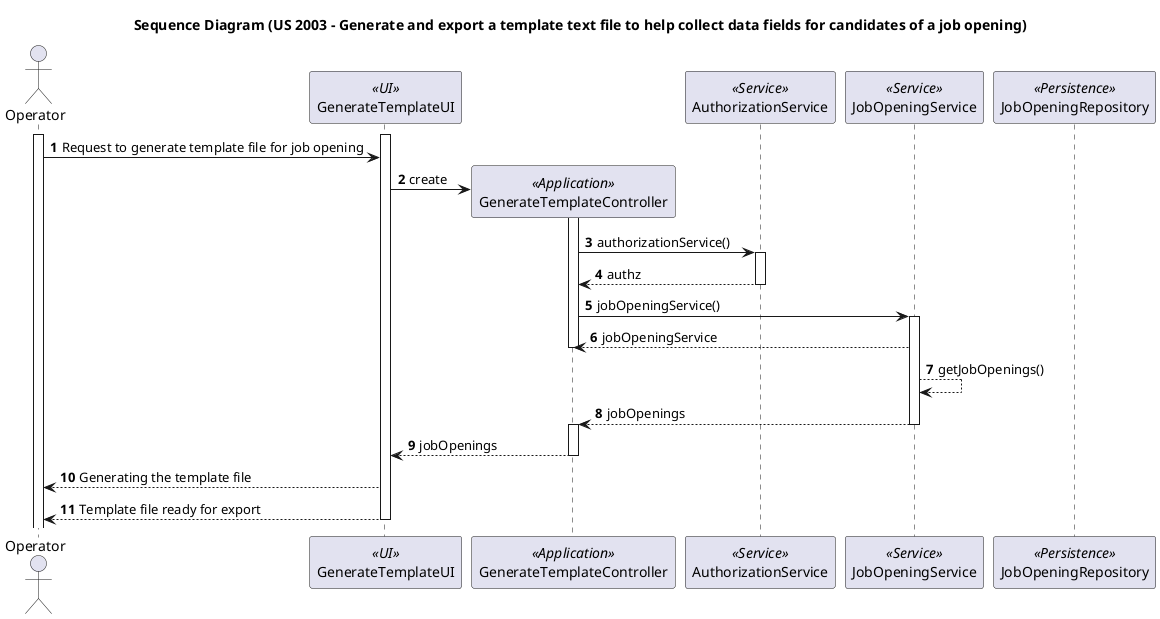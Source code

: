 @startuml
title Sequence Diagram (US 2003 - Generate and export a template text file to help collect data fields for candidates of a job opening)

autonumber
actor Operator as Operator
participant GenerateTemplateUI as UI <<UI>>
participant GenerateTemplateController as CTRL <<Application>>
participant AuthorizationService as AS <<Service>>
participant JobOpeningService as UMS <<Service>>
participant JobOpeningRepository as URepo <<Persistence>>



activate Operator
activate UI
Operator -> UI: Request to generate template file for job opening

UI -> CTRL**:create
activate CTRL
CTRL -> AS : authorizationService()
activate AS
AS --> CTRL: authz
deactivate AS
CTRL-> UMS : jobOpeningService()
activate UMS
UMS-->CTRL: jobOpeningService
deactivate CTRL
UMS-->UMS: getJobOpenings()
UMS-->CTRL : jobOpenings
deactivate UMS
activate CTRL
CTRL--> UI: jobOpenings
deactivate CTRL
UI --> Operator: Generating the template file
UI --> Operator: Template file ready for export
deactivate UI


@enduml